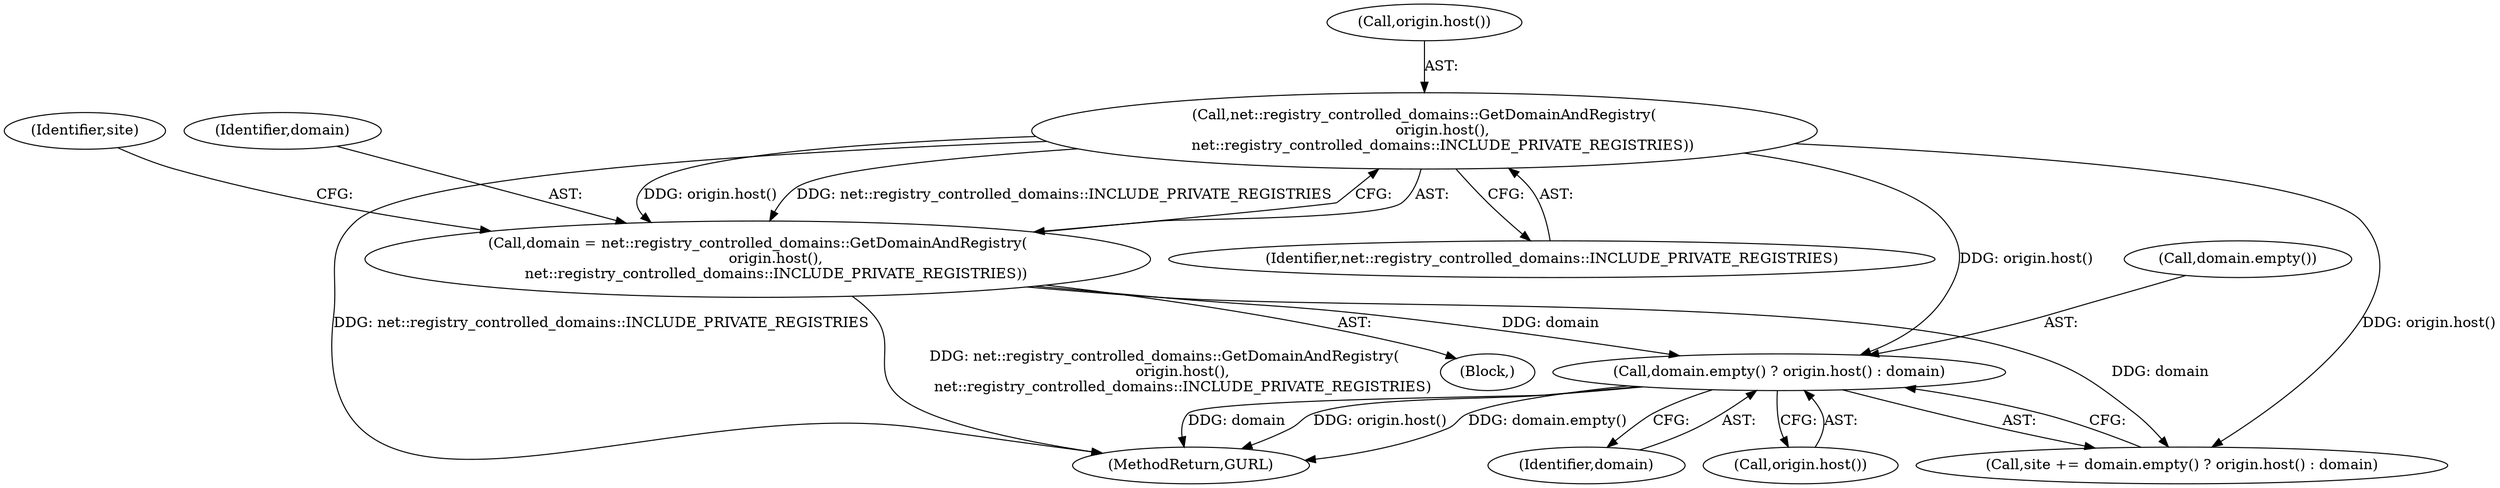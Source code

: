 digraph "0_Chrome_b1f87486936ca0d6d9abf4d3b9b423a9c976fd59@API" {
"1000167" [label="(Call,domain.empty() ? origin.host() : domain)"];
"1000155" [label="(Call,net::registry_controlled_domains::GetDomainAndRegistry(\n        origin.host(),\n        net::registry_controlled_domains::INCLUDE_PRIVATE_REGISTRIES))"];
"1000153" [label="(Call,domain = net::registry_controlled_domains::GetDomainAndRegistry(\n        origin.host(),\n        net::registry_controlled_domains::INCLUDE_PRIVATE_REGISTRIES))"];
"1000169" [label="(Call,origin.host())"];
"1000160" [label="(Identifier,site)"];
"1000156" [label="(Call,origin.host())"];
"1000155" [label="(Call,net::registry_controlled_domains::GetDomainAndRegistry(\n        origin.host(),\n        net::registry_controlled_domains::INCLUDE_PRIVATE_REGISTRIES))"];
"1000157" [label="(Identifier,net::registry_controlled_domains::INCLUDE_PRIVATE_REGISTRIES)"];
"1000165" [label="(Call,site += domain.empty() ? origin.host() : domain)"];
"1000167" [label="(Call,domain.empty() ? origin.host() : domain)"];
"1000153" [label="(Call,domain = net::registry_controlled_domains::GetDomainAndRegistry(\n        origin.host(),\n        net::registry_controlled_domains::INCLUDE_PRIVATE_REGISTRIES))"];
"1000219" [label="(MethodReturn,GURL)"];
"1000170" [label="(Identifier,domain)"];
"1000168" [label="(Call,domain.empty())"];
"1000154" [label="(Identifier,domain)"];
"1000151" [label="(Block,)"];
"1000167" -> "1000165"  [label="AST: "];
"1000167" -> "1000169"  [label="CFG: "];
"1000167" -> "1000170"  [label="CFG: "];
"1000168" -> "1000167"  [label="AST: "];
"1000169" -> "1000167"  [label="AST: "];
"1000170" -> "1000167"  [label="AST: "];
"1000165" -> "1000167"  [label="CFG: "];
"1000167" -> "1000219"  [label="DDG: origin.host()"];
"1000167" -> "1000219"  [label="DDG: domain.empty()"];
"1000167" -> "1000219"  [label="DDG: domain"];
"1000155" -> "1000167"  [label="DDG: origin.host()"];
"1000153" -> "1000167"  [label="DDG: domain"];
"1000155" -> "1000153"  [label="AST: "];
"1000155" -> "1000157"  [label="CFG: "];
"1000156" -> "1000155"  [label="AST: "];
"1000157" -> "1000155"  [label="AST: "];
"1000153" -> "1000155"  [label="CFG: "];
"1000155" -> "1000219"  [label="DDG: net::registry_controlled_domains::INCLUDE_PRIVATE_REGISTRIES"];
"1000155" -> "1000153"  [label="DDG: origin.host()"];
"1000155" -> "1000153"  [label="DDG: net::registry_controlled_domains::INCLUDE_PRIVATE_REGISTRIES"];
"1000155" -> "1000165"  [label="DDG: origin.host()"];
"1000153" -> "1000151"  [label="AST: "];
"1000154" -> "1000153"  [label="AST: "];
"1000160" -> "1000153"  [label="CFG: "];
"1000153" -> "1000219"  [label="DDG: net::registry_controlled_domains::GetDomainAndRegistry(\n        origin.host(),\n        net::registry_controlled_domains::INCLUDE_PRIVATE_REGISTRIES)"];
"1000153" -> "1000165"  [label="DDG: domain"];
}
